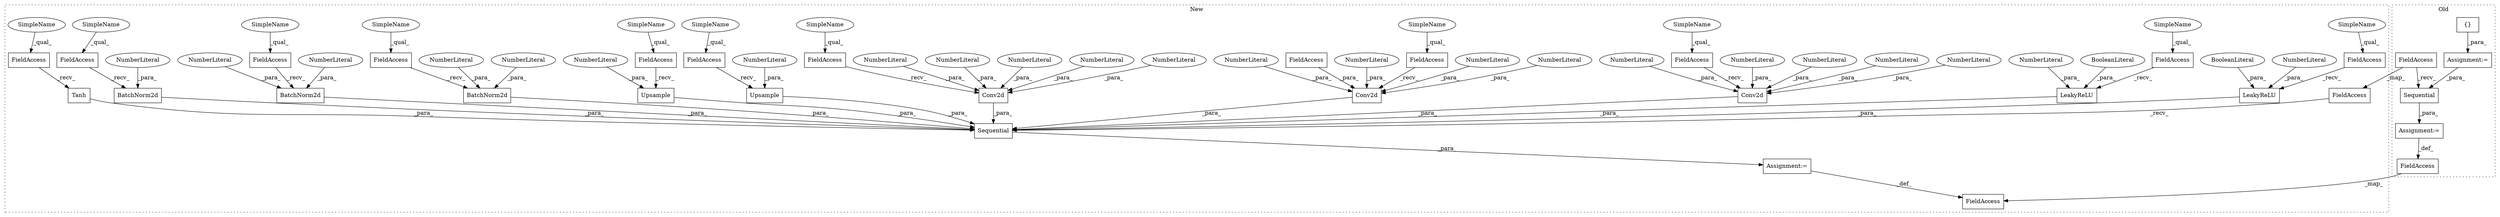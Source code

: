 digraph G {
subgraph cluster0 {
1 [label="Sequential" a="32" s="2478,2499" l="11,1" shape="box"];
3 [label="{}" a="4" s="2144,2445" l="1,1" shape="box"];
6 [label="Assignment:=" a="7" s="2134" l="1" shape="box"];
23 [label="Assignment:=" a="7" s="2468" l="1" shape="box"];
26 [label="FieldAccess" a="22" s="2469" l="8" shape="box"];
57 [label="FieldAccess" a="22" s="2452" l="16" shape="box"];
label = "Old";
style="dotted";
}
subgraph cluster1 {
2 [label="Tanh" a="32" s="2433" l="6" shape="box"];
4 [label="Sequential" a="32" s="2128,2439" l="11,1" shape="box"];
5 [label="FieldAccess" a="22" s="2424" l="8" shape="box"];
7 [label="FieldAccess" a="22" s="2327" l="8" shape="box"];
8 [label="FieldAccess" a="22" s="2247" l="8" shape="box"];
9 [label="FieldAccess" a="22" s="2356" l="8" shape="box"];
10 [label="FieldAccess" a="22" s="2165" l="8" shape="box"];
11 [label="FieldAccess" a="22" s="2297" l="8" shape="box"];
12 [label="FieldAccess" a="22" s="2217" l="8" shape="box"];
13 [label="FieldAccess" a="22" s="2276" l="8" shape="box"];
14 [label="FieldAccess" a="22" s="2186" l="8" shape="box"];
15 [label="FieldAccess" a="22" s="2139" l="8" shape="box"];
16 [label="FieldAccess" a="22" s="2385" l="8" shape="box"];
17 [label="LeakyReLU" a="32" s="2365,2383" l="10,1" shape="box"];
18 [label="NumberLiteral" a="34" s="2375" l="3" shape="ellipse"];
19 [label="LeakyReLU" a="32" s="2256,2274" l="10,1" shape="box"];
20 [label="NumberLiteral" a="34" s="2266" l="3" shape="ellipse"];
21 [label="BooleanLiteral" a="9" s="2379" l="4" shape="ellipse"];
22 [label="BooleanLiteral" a="9" s="2270" l="4" shape="ellipse"];
24 [label="Assignment:=" a="7" s="2118" l="1" shape="box"];
25 [label="FieldAccess" a="22" s="2119" l="8" shape="box"];
27 [label="Upsample" a="32" s="2285,2295" l="9,1" shape="box"];
28 [label="Conv2d" a="32" s="2195,2215" l="7,1" shape="box"];
29 [label="Upsample" a="32" s="2174,2184" l="9,1" shape="box"];
30 [label="Conv2d" a="32" s="2394,2422" l="7,1" shape="box"];
31 [label="NumberLiteral" a="34" s="2212" l="1" shape="ellipse"];
32 [label="NumberLiteral" a="34" s="2183" l="1" shape="ellipse"];
33 [label="NumberLiteral" a="34" s="2419" l="1" shape="ellipse"];
34 [label="NumberLiteral" a="34" s="2401" l="2" shape="ellipse"];
35 [label="NumberLiteral" a="34" s="2210" l="1" shape="ellipse"];
36 [label="NumberLiteral" a="34" s="2202" l="3" shape="ellipse"];
37 [label="NumberLiteral" a="34" s="2294" l="1" shape="ellipse"];
38 [label="NumberLiteral" a="34" s="2206" l="3" shape="ellipse"];
39 [label="NumberLiteral" a="34" s="2417" l="1" shape="ellipse"];
40 [label="Conv2d" a="32" s="2306,2325" l="7,1" shape="box"];
41 [label="NumberLiteral" a="34" s="2324" l="1" shape="ellipse"];
42 [label="NumberLiteral" a="34" s="2313" l="3" shape="ellipse"];
43 [label="NumberLiteral" a="34" s="2214" l="1" shape="ellipse"];
44 [label="NumberLiteral" a="34" s="2320" l="1" shape="ellipse"];
45 [label="NumberLiteral" a="34" s="2322" l="1" shape="ellipse"];
46 [label="NumberLiteral" a="34" s="2421" l="1" shape="ellipse"];
47 [label="NumberLiteral" a="34" s="2317" l="2" shape="ellipse"];
48 [label="FieldAccess" a="22" s="2404" l="12" shape="box"];
49 [label="BatchNorm2d" a="32" s="2336,2354" l="12,1" shape="box"];
50 [label="NumberLiteral" a="34" s="2348" l="2" shape="ellipse"];
51 [label="NumberLiteral" a="34" s="2351" l="3" shape="ellipse"];
52 [label="BatchNorm2d" a="32" s="2226,2245" l="12,1" shape="box"];
53 [label="NumberLiteral" a="34" s="2242" l="3" shape="ellipse"];
54 [label="NumberLiteral" a="34" s="2238" l="3" shape="ellipse"];
55 [label="BatchNorm2d" a="32" s="2148,2163" l="12,1" shape="box"];
56 [label="NumberLiteral" a="34" s="2160" l="3" shape="ellipse"];
58 [label="FieldAccess" a="22" s="2102" l="16" shape="box"];
59 [label="SimpleName" a="42" s="2297" l="5" shape="ellipse"];
60 [label="SimpleName" a="42" s="2247" l="5" shape="ellipse"];
61 [label="SimpleName" a="42" s="2356" l="5" shape="ellipse"];
62 [label="SimpleName" a="42" s="2165" l="5" shape="ellipse"];
63 [label="SimpleName" a="42" s="2217" l="5" shape="ellipse"];
64 [label="SimpleName" a="42" s="2276" l="5" shape="ellipse"];
65 [label="SimpleName" a="42" s="2327" l="5" shape="ellipse"];
66 [label="SimpleName" a="42" s="2424" l="5" shape="ellipse"];
67 [label="SimpleName" a="42" s="2186" l="5" shape="ellipse"];
68 [label="SimpleName" a="42" s="2385" l="5" shape="ellipse"];
69 [label="SimpleName" a="42" s="2139" l="5" shape="ellipse"];
label = "New";
style="dotted";
}
1 -> 23 [label="_para_"];
2 -> 4 [label="_para_"];
3 -> 6 [label="_para_"];
4 -> 24 [label="_para_"];
5 -> 2 [label="_recv_"];
6 -> 1 [label="_para_"];
7 -> 49 [label="_recv_"];
8 -> 19 [label="_recv_"];
9 -> 17 [label="_recv_"];
10 -> 29 [label="_recv_"];
11 -> 40 [label="_recv_"];
12 -> 52 [label="_recv_"];
13 -> 27 [label="_recv_"];
14 -> 28 [label="_recv_"];
15 -> 55 [label="_recv_"];
16 -> 30 [label="_recv_"];
17 -> 4 [label="_para_"];
18 -> 17 [label="_para_"];
19 -> 4 [label="_para_"];
20 -> 19 [label="_para_"];
21 -> 17 [label="_para_"];
22 -> 19 [label="_para_"];
23 -> 57 [label="_def_"];
24 -> 58 [label="_def_"];
25 -> 4 [label="_recv_"];
26 -> 1 [label="_recv_"];
26 -> 25 [label="_map_"];
27 -> 4 [label="_para_"];
28 -> 4 [label="_para_"];
29 -> 4 [label="_para_"];
30 -> 4 [label="_para_"];
31 -> 28 [label="_para_"];
32 -> 29 [label="_para_"];
33 -> 30 [label="_para_"];
34 -> 30 [label="_para_"];
35 -> 28 [label="_para_"];
36 -> 28 [label="_para_"];
37 -> 27 [label="_para_"];
38 -> 28 [label="_para_"];
39 -> 30 [label="_para_"];
40 -> 4 [label="_para_"];
41 -> 40 [label="_para_"];
42 -> 40 [label="_para_"];
43 -> 28 [label="_para_"];
44 -> 40 [label="_para_"];
45 -> 40 [label="_para_"];
46 -> 30 [label="_para_"];
47 -> 40 [label="_para_"];
48 -> 30 [label="_para_"];
49 -> 4 [label="_para_"];
50 -> 49 [label="_para_"];
51 -> 49 [label="_para_"];
52 -> 4 [label="_para_"];
53 -> 52 [label="_para_"];
54 -> 52 [label="_para_"];
55 -> 4 [label="_para_"];
56 -> 55 [label="_para_"];
57 -> 58 [label="_map_"];
59 -> 11 [label="_qual_"];
60 -> 8 [label="_qual_"];
61 -> 9 [label="_qual_"];
62 -> 10 [label="_qual_"];
63 -> 12 [label="_qual_"];
64 -> 13 [label="_qual_"];
65 -> 7 [label="_qual_"];
66 -> 5 [label="_qual_"];
67 -> 14 [label="_qual_"];
68 -> 16 [label="_qual_"];
69 -> 15 [label="_qual_"];
}